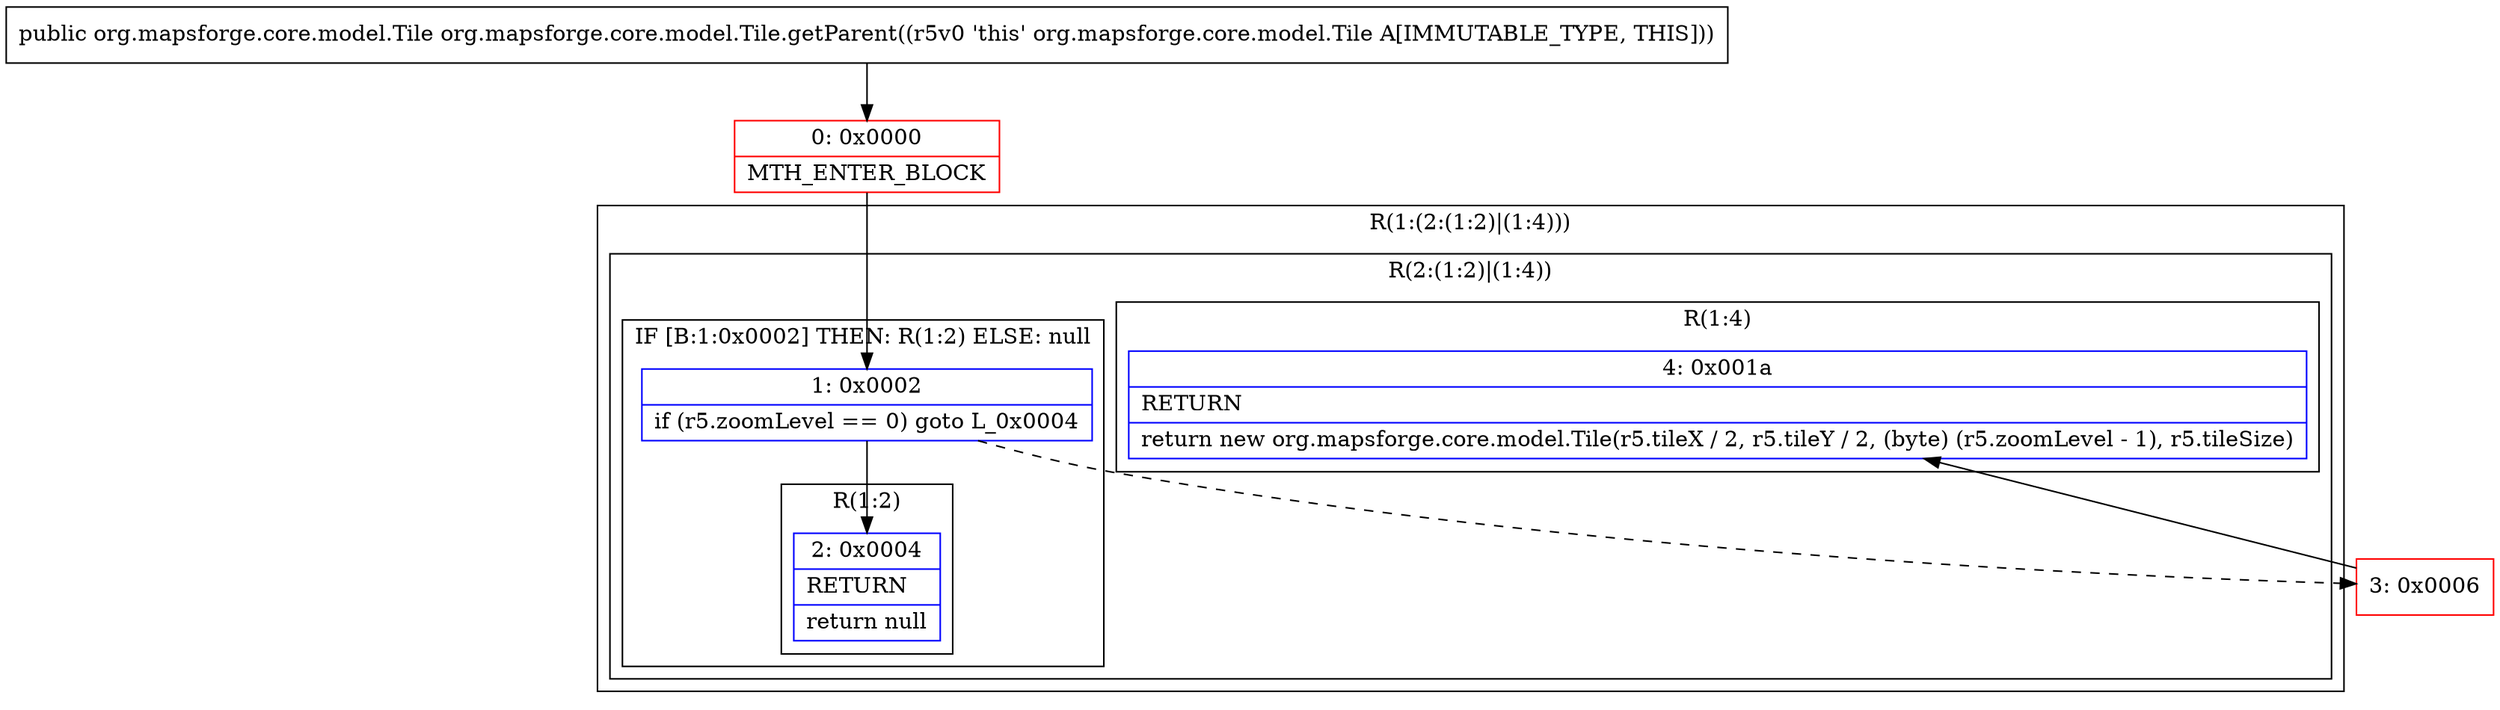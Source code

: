 digraph "CFG fororg.mapsforge.core.model.Tile.getParent()Lorg\/mapsforge\/core\/model\/Tile;" {
subgraph cluster_Region_545533963 {
label = "R(1:(2:(1:2)|(1:4)))";
node [shape=record,color=blue];
subgraph cluster_Region_133200047 {
label = "R(2:(1:2)|(1:4))";
node [shape=record,color=blue];
subgraph cluster_IfRegion_1680681955 {
label = "IF [B:1:0x0002] THEN: R(1:2) ELSE: null";
node [shape=record,color=blue];
Node_1 [shape=record,label="{1\:\ 0x0002|if (r5.zoomLevel == 0) goto L_0x0004\l}"];
subgraph cluster_Region_234221802 {
label = "R(1:2)";
node [shape=record,color=blue];
Node_2 [shape=record,label="{2\:\ 0x0004|RETURN\l|return null\l}"];
}
}
subgraph cluster_Region_208706871 {
label = "R(1:4)";
node [shape=record,color=blue];
Node_4 [shape=record,label="{4\:\ 0x001a|RETURN\l|return new org.mapsforge.core.model.Tile(r5.tileX \/ 2, r5.tileY \/ 2, (byte) (r5.zoomLevel \- 1), r5.tileSize)\l}"];
}
}
}
Node_0 [shape=record,color=red,label="{0\:\ 0x0000|MTH_ENTER_BLOCK\l}"];
Node_3 [shape=record,color=red,label="{3\:\ 0x0006}"];
MethodNode[shape=record,label="{public org.mapsforge.core.model.Tile org.mapsforge.core.model.Tile.getParent((r5v0 'this' org.mapsforge.core.model.Tile A[IMMUTABLE_TYPE, THIS])) }"];
MethodNode -> Node_0;
Node_1 -> Node_2;
Node_1 -> Node_3[style=dashed];
Node_0 -> Node_1;
Node_3 -> Node_4;
}

